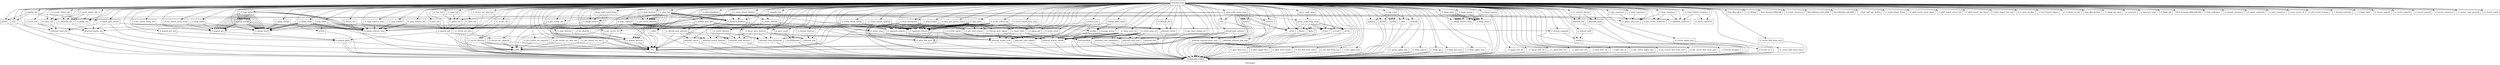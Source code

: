 digraph "Call graph" {
	label="Call graph";

	Node0x8051f3880 [shape=record,label="{external node}"];
	Node0x8051f3880 -> Node0x8051f3910;
	Node0x8051f3880 -> Node0x8051f3af0;
	Node0x8051f3880 -> Node0x8051f3a30;
	Node0x8051f3880 -> Node0x8051f3a90;
	Node0x8051f3880 -> Node0x8051f3b50;
	Node0x8051f3880 -> Node0x8051f3c70;
	Node0x8051f3880 -> Node0x8051f3cd0;
	Node0x8051f3880 -> Node0x8051f3e50;
	Node0x8051f3880 -> Node0x8051f3fd0;
	Node0x8051f3880 -> Node0x80523e090;
	Node0x8051f3880 -> Node0x80523e0f0;
	Node0x8051f3880 -> Node0x80523e210;
	Node0x8051f3880 -> Node0x80523e390;
	Node0x8051f3880 -> Node0x80523e3f0;
	Node0x8051f3880 -> Node0x80523e4b0;
	Node0x8051f3880 -> Node0x80523e510;
	Node0x8051f3880 -> Node0x80523e5d0;
	Node0x8051f3880 -> Node0x80523e6f0;
	Node0x8051f3880 -> Node0x80523e750;
	Node0x8051f3880 -> Node0x80523e7b0;
	Node0x8051f3880 -> Node0x80523e810;
	Node0x8051f3880 -> Node0x80523e870;
	Node0x8051f3880 -> Node0x80523e8d0;
	Node0x8051f3880 -> Node0x80523e930;
	Node0x8051f3880 -> Node0x80523e990;
	Node0x8051f3880 -> Node0x80523e9f0;
	Node0x8051f3880 -> Node0x80523ea50;
	Node0x8051f3880 -> Node0x80523eab0;
	Node0x8051f3880 -> Node0x80523eb10;
	Node0x8051f3880 -> Node0x80523eb70;
	Node0x8051f3880 -> Node0x80523ebd0;
	Node0x8051f3880 -> Node0x80523ec30;
	Node0x8051f3880 -> Node0x80523edb0;
	Node0x8051f3880 -> Node0x80523ec90;
	Node0x8051f3880 -> Node0x80523ecf0;
	Node0x8051f3880 -> Node0x80523ed50;
	Node0x8051f3880 -> Node0x80523ee10;
	Node0x8051f3880 -> Node0x80523ee70;
	Node0x8051f3880 -> Node0x80523ef30;
	Node0x8051f3880 -> Node0x80523f050;
	Node0x8051f3880 -> Node0x80523f1d0;
	Node0x8051f3880 -> Node0x80523f230;
	Node0x8051f3880 -> Node0x80523f290;
	Node0x8051f3880 -> Node0x80523f2f0;
	Node0x8051f3880 -> Node0x80523f3b0;
	Node0x8051f3880 -> Node0x80523f4d0;
	Node0x8051f3880 -> Node0x80523f530;
	Node0x8051f3880 -> Node0x80523f590;
	Node0x8051f3880 -> Node0x80523f5f0;
	Node0x8051f3880 -> Node0x80523f650;
	Node0x8051f3880 -> Node0x80523f6b0;
	Node0x8051f3880 -> Node0x80523f710;
	Node0x8051f3880 -> Node0x80523f770;
	Node0x8051f3880 -> Node0x80523f110;
	Node0x8051f3880 -> Node0x80523f7d0;
	Node0x8051f3880 -> Node0x80523f830;
	Node0x8051f3880 -> Node0x80523f890;
	Node0x8051f3880 -> Node0x80523f8f0;
	Node0x8051f3880 -> Node0x80523f950;
	Node0x8051f3880 -> Node0x80523f9b0;
	Node0x8051f3880 -> Node0x80523fa10;
	Node0x8051f3880 -> Node0x80523fa70;
	Node0x8051f3880 -> Node0x80523fad0;
	Node0x8051f3880 -> Node0x80523fb30;
	Node0x8051f3880 -> Node0x80523fb90;
	Node0x8051f3880 -> Node0x80523fbf0;
	Node0x8051f3880 -> Node0x80523fc50;
	Node0x8051f3880 -> Node0x80523fe90;
	Node0x8051f3880 -> Node0x80523fcb0;
	Node0x8051f3880 -> Node0x80523fd10;
	Node0x8051f3880 -> Node0x80523fd70;
	Node0x8051f3880 -> Node0x80523fdd0;
	Node0x8051f3880 -> Node0x80523fe30;
	Node0x8051f3880 -> Node0x80523ef90;
	Node0x8051f3880 -> Node0x80523f410;
	Node0x8051f3880 -> Node0x80523fef0;
	Node0x8051f3880 -> Node0x80523ff50;
	Node0x8051f3880 -> Node0x80523f470;
	Node0x8051f3880 -> Node0x80523f0b0;
	Node0x8051f3880 -> Node0x80523ffb0;
	Node0x8051f3880 -> Node0x805240010;
	Node0x8051f3880 -> Node0x805240070;
	Node0x8051f3880 -> Node0x8052400d0;
	Node0x8051f3880 -> Node0x805240130;
	Node0x8051f3880 -> Node0x805240190;
	Node0x8051f3880 -> Node0x8052401f0;
	Node0x8051f3880 -> Node0x805240250;
	Node0x8051f3880 -> Node0x8052402b0;
	Node0x8051f3880 -> Node0x805240310;
	Node0x8051f3880 -> Node0x805240370;
	Node0x8051f3880 -> Node0x8052403d0;
	Node0x8051f3880 -> Node0x805240430;
	Node0x8051f3880 -> Node0x805240490;
	Node0x8051f3880 -> Node0x8052404f0;
	Node0x8051f3880 -> Node0x805240550;
	Node0x8051f3880 -> Node0x8052405b0;
	Node0x8051f3880 -> Node0x805240610;
	Node0x8051f3880 -> Node0x805240670;
	Node0x8051f3880 -> Node0x8052406d0;
	Node0x8051f3880 -> Node0x805240730;
	Node0x8051f3880 -> Node0x805240790;
	Node0x8051f3880 -> Node0x8052407f0;
	Node0x8051f3880 -> Node0x805240850;
	Node0x8051f3880 -> Node0x8052408b0;
	Node0x8051f3880 -> Node0x805240910;
	Node0x8051f3880 -> Node0x805240af0;
	Node0x8051f3880 -> Node0x8052409d0;
	Node0x8051f3880 -> Node0x805240a30;
	Node0x8051f3880 -> Node0x805240a90;
	Node0x8051f3880 -> Node0x805240c10;
	Node0x8051f3880 -> Node0x805240c70;
	Node0x8051f3880 -> Node0x805240cd0;
	Node0x8051f3880 -> Node0x805240d30;
	Node0x8051f3880 -> Node0x805240df0;
	Node0x8051f3880 -> Node0x805240d90;
	Node0x8051f3880 -> Node0x805240b50;
	Node0x8051f3880 -> Node0x805240bb0;
	Node0x8051f3880 -> Node0x805240e50;
	Node0x8051f3880 -> Node0x805240eb0;
	Node0x8051f3880 -> Node0x805240f10;
	Node0x8051f3880 -> Node0x805240f70;
	Node0x8051f3880 -> Node0x805240fd0;
	Node0x8051f3880 -> Node0x805248030;
	Node0x8051f3880 -> Node0x805248090;
	Node0x8051f3880 -> Node0x80523e150;
	Node0x8051f3880 -> Node0x80523e630;
	Node0x8051f3880 -> Node0x8052480f0;
	Node0x8051f3880 -> Node0x8051f3f70;
	Node0x8051f3880 -> Node0x80523e270;
	Node0x8051f3880 -> Node0x805248150;
	Node0x8051f3880 -> Node0x8052481b0;
	Node0x8051f3880 -> Node0x805248210;
	Node0x8051f3880 -> Node0x805248270;
	Node0x8051f3880 -> Node0x8052482d0;
	Node0x8051f3880 -> Node0x805248330;
	Node0x8051f3880 -> Node0x805248390;
	Node0x8051f3880 -> Node0x8052483f0;
	Node0x8051f3880 -> Node0x805248450;
	Node0x8051f3880 -> Node0x8052484b0;
	Node0x8051f3880 -> Node0x8051f3eb0;
	Node0x8051f3880 -> Node0x80523e2d0;
	Node0x8051f3880 -> Node0x805248510;
	Node0x8051f3880 -> Node0x80523e1b0;
	Node0x8051f3880 -> Node0x805248570;
	Node0x8051f3880 -> Node0x80523e450;
	Node0x8051f3880 -> Node0x8052485d0;
	Node0x8051f3880 -> Node0x805248630;
	Node0x8051f3880 -> Node0x805248690;
	Node0x8051f3880 -> Node0x8052486f0;
	Node0x8051f3880 -> Node0x805248750;
	Node0x8051f3880 -> Node0x8052487b0;
	Node0x8051f3880 -> Node0x8051f3f10;
	Node0x8051f3880 -> Node0x8051f3970;
	Node0x8051f3880 -> Node0x8051f3c10;
	Node0x8051f3880 -> Node0x8051f3d30;
	Node0x8051f3880 -> Node0x8051f3df0;
	Node0x8051f3880 -> Node0x805248810;
	Node0x8051f3880 -> Node0x805248870;
	Node0x8051f3880 -> Node0x805248930;
	Node0x8051f3880 -> Node0x8052488d0;
	Node0x8051f3880 -> Node0x805248990;
	Node0x8051f3880 -> Node0x8052489f0;
	Node0x8051f3880 -> Node0x80523e570;
	Node0x8051f3880 -> Node0x805248a50;
	Node0x8051f3880 -> Node0x805248ab0;
	Node0x8051f3880 -> Node0x805248b10;
	Node0x8051f3880 -> Node0x805248b70;
	Node0x8051f3880 -> Node0x805248bd0;
	Node0x8051f3880 -> Node0x805248c30;
	Node0x8051f3880 -> Node0x805248c90;
	Node0x8051f3880 -> Node0x80523e330;
	Node0x8051f3880 -> Node0x805248cf0;
	Node0x8051f3880 -> Node0x80523e030;
	Node0x8051f3880 -> Node0x805248db0;
	Node0x8051f3880 -> Node0x805248ed0;
	Node0x8051f3880 -> Node0x805248e10;
	Node0x8051f3880 -> Node0x805248e70;
	Node0x8051f3880 -> Node0x805248d50;
	Node0x8051f3880 -> Node0x80523e690;
	Node0x8051f3880 -> Node0x8051f39d0;
	Node0x8051f3880 -> Node0x805248f30;
	Node0x8051f3880 -> Node0x8051f3bb0;
	Node0x8051f3880 -> Node0x805248f90;
	Node0x8051f3880 -> Node0x80523eed0;
	Node0x8051f3880 -> Node0x80523eff0;
	Node0x8051f3880 -> Node0x80523f350;
	Node0x8051f3880 -> Node0x805248ff0;
	Node0x8051f3880 -> Node0x80523f170;
	Node0x8051f3880 -> Node0x805249050;
	Node0x8051f3880 -> Node0x8052490b0;
	Node0x8051f3880 -> Node0x8051f3d90;
	Node0x8051f3880 -> Node0x805249110;
	Node0x8051f3880 -> Node0x805249170;
	Node0x8051f3880 -> Node0x8052491d0;
	Node0x8051f3880 -> Node0x805249230;
	Node0x8051f3880 -> Node0x805249290;
	Node0x8051f3880 -> Node0x8052492f0;
	Node0x8051f3880 -> Node0x805249410;
	Node0x8051f3880 -> Node0x805249350;
	Node0x8051f3880 -> Node0x8052493b0;
	Node0x8051f3880 -> Node0x805249470;
	Node0x8051f3880 -> Node0x8052494d0;
	Node0x8051f3880 -> Node0x805249530;
	Node0x8051f3880 -> Node0x805249590;
	Node0x8051f3880 -> Node0x8052495f0;
	Node0x8051f3880 -> Node0x805249650;
	Node0x8051f3880 -> Node0x8052496b0;
	Node0x8051f3880 -> Node0x805249710;
	Node0x8051f3910 [shape=record,label="{complib_init}"];
	Node0x8051f3910 -> Node0x8051f3970;
	Node0x8051f3910 -> Node0x8051f39d0;
	Node0x8051f3910 -> Node0x8051f3a30;
	Node0x8051f3910 -> Node0x8051f3a90;
	Node0x8051f3af0 [shape=record,label="{llvm.dbg.value}"];
	Node0x8051f3a30 [shape=record,label="{printf}"];
	Node0x8051f3a30 -> Node0x8051f38b0;
	Node0x8051f3a90 [shape=record,label="{exit}"];
	Node0x8051f3a90 -> Node0x8051f38b0;
	Node0x8051f3b50 [shape=record,label="{complib_exit}"];
	Node0x8051f3b50 -> Node0x8051f3bb0;
	Node0x8051f3b50 -> Node0x8051f3c10;
	Node0x8051f3c70 [shape=record,label="{cl_is_debug}"];
	Node0x8051f3cd0 [shape=record,label="{__cl_disp_worker}"];
	Node0x8051f3cd0 -> Node0x8051f3d30;
	Node0x8051f3cd0 -> Node0x8051f3d90;
	Node0x8051f3cd0 -> Node0x8051f3df0;
	Node0x8051f3cd0 -> Node0x8051f38b0;
	Node0x8051f3cd0 -> Node0x8051f3d30;
	Node0x8051f3cd0 -> Node0x8051f3df0;
	Node0x8051f3cd0 -> Node0x8051f38b0;
	Node0x8051f3cd0 -> Node0x8051f3d30;
	Node0x8051f3cd0 -> Node0x8051f3df0;
	Node0x8051f3cd0 -> Node0x8051f3d30;
	Node0x8051f3cd0 -> Node0x8051f3df0;
	Node0x8051f3e50 [shape=record,label="{cl_disp_construct}"];
	Node0x8051f3e50 -> Node0x8051f3eb0;
	Node0x8051f3e50 -> Node0x8051f3f10;
	Node0x8051f3e50 -> Node0x8051f3f70;
	Node0x8051f3fd0 [shape=record,label="{cl_disp_shutdown}"];
	Node0x8051f3fd0 -> Node0x80523e030;
	Node0x8051f3fd0 -> Node0x8051f3cd0;
	Node0x8051f3fd0 -> Node0x80523e090;
	Node0x80523e090 [shape=record,label="{free}"];
	Node0x80523e090 -> Node0x8051f38b0;
	Node0x80523e0f0 [shape=record,label="{cl_disp_destroy}"];
	Node0x80523e0f0 -> Node0x8051f3c10;
	Node0x80523e0f0 -> Node0x80523e150;
	Node0x80523e0f0 -> Node0x80523e1b0;
	Node0x80523e210 [shape=record,label="{cl_disp_init}"];
	Node0x80523e210 -> Node0x8051f3eb0;
	Node0x80523e210 -> Node0x8051f3f10;
	Node0x80523e210 -> Node0x8051f3f70;
	Node0x80523e210 -> Node0x8051f3970;
	Node0x80523e210 -> Node0x8051f3c10;
	Node0x80523e210 -> Node0x80523e150;
	Node0x80523e210 -> Node0x80523e1b0;
	Node0x80523e210 -> Node0x80523e270;
	Node0x80523e210 -> Node0x8051f3c10;
	Node0x80523e210 -> Node0x80523e150;
	Node0x80523e210 -> Node0x80523e1b0;
	Node0x80523e210 -> Node0x80523e2d0;
	Node0x80523e210 -> Node0x8051f3c10;
	Node0x80523e210 -> Node0x80523e150;
	Node0x80523e210 -> Node0x80523e1b0;
	Node0x80523e210 -> Node0x80523e330;
	Node0x80523e210 -> Node0x8051f3c10;
	Node0x80523e210 -> Node0x80523e150;
	Node0x80523e210 -> Node0x80523e1b0;
	Node0x80523e390 [shape=record,label="{cl_disp_register}"];
	Node0x80523e390 -> Node0x8051f3d30;
	Node0x80523e390 -> Node0x8051f3df0;
	Node0x80523e390 -> Node0x80523e3f0;
	Node0x80523e390 -> Node0x8051f3df0;
	Node0x80523e390 -> Node0x80523e450;
	Node0x80523e390 -> Node0x80523e090;
	Node0x80523e390 -> Node0x8051f3df0;
	Node0x80523e390 -> Node0x8051f3df0;
	Node0x80523ec30 [shape=record,label="{cl_event_wait_on}"];
	Node0x80523ec30 -> Node0x80523eab0;
	Node0x80523ec30 -> Node0x80523eb70;
	Node0x80523ec30 -> Node0x80523eb70;
	Node0x80523ec30 -> Node0x80523ec90;
	Node0x80523ec30 -> Node0x80523ecf0;
	Node0x80523ec30 -> Node0x80523ed50;
	Node0x80523ec30 -> Node0x80523eb70;
	Node0x80523e3f0 [shape=record,label="{malloc}"];
	Node0x80523e3f0 -> Node0x8051f38b0;
	Node0x80523e4b0 [shape=record,label="{llvm.memset.p0i8.i64}"];
	Node0x80523e510 [shape=record,label="{cl_disp_unregister}"];
	Node0x80523e510 -> Node0x8051f3d30;
	Node0x80523e510 -> Node0x80523e450;
	Node0x80523e510 -> Node0x8051f3df0;
	Node0x80523e510 -> Node0x80523e570;
	Node0x80523e510 -> Node0x8051f3d30;
	Node0x80523e510 -> Node0x80523e090;
	Node0x80523e510 -> Node0x8051f3df0;
	Node0x80523e5d0 [shape=record,label="{cl_disp_post}"];
	Node0x80523e5d0 -> Node0x8051f3d30;
	Node0x80523e5d0 -> Node0x8051f3df0;
	Node0x80523e5d0 -> Node0x8051f3df0;
	Node0x80523e5d0 -> Node0x80523e630;
	Node0x80523e5d0 -> Node0x8051f3df0;
	Node0x80523e5d0 -> Node0x8051f3d90;
	Node0x80523e5d0 -> Node0x8051f3d30;
	Node0x80523e5d0 -> Node0x8051f3df0;
	Node0x80523e5d0 -> Node0x8051f3d30;
	Node0x80523e5d0 -> Node0x8051f3df0;
	Node0x80523e5d0 -> Node0x8051f3df0;
	Node0x80523e5d0 -> Node0x80523e690;
	Node0x80523e6f0 [shape=record,label="{cl_disp_get_queue_status}"];
	Node0x80523e6f0 -> Node0x8051f3d30;
	Node0x80523e6f0 -> Node0x8051f3df0;
	Node0x80523e750 [shape=record,label="{cl_event_construct}"];
	Node0x80523e7b0 [shape=record,label="{cl_event_init}"];
	Node0x80523e7b0 -> Node0x80523e810;
	Node0x80523e7b0 -> Node0x80523e870;
	Node0x80523e810 [shape=record,label="{pthread_cond_init}"];
	Node0x80523e810 -> Node0x8051f38b0;
	Node0x80523e870 [shape=record,label="{pthread_mutex_init}"];
	Node0x80523e870 -> Node0x8051f38b0;
	Node0x80523e8d0 [shape=record,label="{cl_event_destroy}"];
	Node0x80523e8d0 -> Node0x80523e930;
	Node0x80523e8d0 -> Node0x80523e990;
	Node0x80523e8d0 -> Node0x80523e9f0;
	Node0x80523e930 [shape=record,label="{pthread_cond_broadcast}"];
	Node0x80523e930 -> Node0x8051f38b0;
	Node0x80523e990 [shape=record,label="{pthread_cond_destroy}"];
	Node0x80523e990 -> Node0x8051f38b0;
	Node0x80523e9f0 [shape=record,label="{pthread_mutex_destroy}"];
	Node0x80523e9f0 -> Node0x8051f38b0;
	Node0x80523ea50 [shape=record,label="{cl_event_signal}"];
	Node0x80523ea50 -> Node0x80523eab0;
	Node0x80523ea50 -> Node0x80523e930;
	Node0x80523ea50 -> Node0x80523eb10;
	Node0x80523ea50 -> Node0x80523eb70;
	Node0x80523eab0 [shape=record,label="{pthread_mutex_lock}"];
	Node0x80523eab0 -> Node0x8051f38b0;
	Node0x80523eb10 [shape=record,label="{pthread_cond_signal}"];
	Node0x80523eb10 -> Node0x8051f38b0;
	Node0x80523eb70 [shape=record,label="{pthread_mutex_unlock}"];
	Node0x80523eb70 -> Node0x8051f38b0;
	Node0x80523ebd0 [shape=record,label="{cl_event_reset}"];
	Node0x80523ebd0 -> Node0x80523eab0;
	Node0x80523ebd0 -> Node0x80523eb70;
	Node0x80523edb0 [shape=record,label="{llvm.lifetime.start.p0i8}"];
	Node0x80523ec90 [shape=record,label="{pthread_cond_wait}"];
	Node0x80523ec90 -> Node0x8051f38b0;
	Node0x80523ecf0 [shape=record,label="{gettimeofday}"];
	Node0x80523ecf0 -> Node0x8051f38b0;
	Node0x80523ed50 [shape=record,label="{pthread_cond_timedwait}"];
	Node0x80523ed50 -> Node0x8051f38b0;
	Node0x80523ee10 [shape=record,label="{llvm.lifetime.end.p0i8}"];
	Node0x80523ee70 [shape=record,label="{cl_event_wheel_construct}"];
	Node0x80523ee70 -> Node0x8051f3f10;
	Node0x80523ee70 -> Node0x80523eed0;
	Node0x80523ef30 [shape=record,label="{cl_event_wheel_init}"];
	Node0x80523ef30 -> Node0x8051f3970;
	Node0x80523ef30 -> Node0x80523ef90;
	Node0x80523ef30 -> Node0x80523eff0;
	Node0x80523f050 [shape=record,label="{__cl_event_wheel_callback}"];
	Node0x80523f050 -> Node0x8051f3d90;
	Node0x80523f050 -> Node0x8051f3d30;
	Node0x80523f050 -> Node0x8051f3d30;
	Node0x80523f050 -> Node0x8051f38b0;
	Node0x80523f050 -> Node0x80523f0b0;
	Node0x80523f050 -> Node0x80523e090;
	Node0x80523f050 -> Node0x80523f110;
	Node0x80523f050 -> Node0x80523f170;
	Node0x80523f050 -> Node0x8051f3df0;
	Node0x80523f050 -> Node0x8051f3df0;
	Node0x80523f1d0 [shape=record,label="{__event_will_age_before}"];
	Node0x80523f230 [shape=record,label="{cl_event_wheel_init_ex}"];
	Node0x80523f230 -> Node0x8051f3970;
	Node0x80523f230 -> Node0x80523ef90;
	Node0x80523f230 -> Node0x80523eff0;
	Node0x80523f290 [shape=record,label="{cl_event_wheel_dump}"];
	Node0x80523f2f0 [shape=record,label="{cl_event_wheel_destroy}"];
	Node0x80523f2f0 -> Node0x8051f3d30;
	Node0x80523f2f0 -> Node0x80523f0b0;
	Node0x80523f2f0 -> Node0x80523e090;
	Node0x80523f2f0 -> Node0x80523f0b0;
	Node0x80523f2f0 -> Node0x80523e090;
	Node0x80523f2f0 -> Node0x80523f350;
	Node0x80523f2f0 -> Node0x8051f3df0;
	Node0x80523f2f0 -> Node0x8051f3c10;
	Node0x80523f3b0 [shape=record,label="{cl_event_wheel_reg}"];
	Node0x80523f3b0 -> Node0x8051f3d30;
	Node0x80523f3b0 -> Node0x80523f410;
	Node0x80523f3b0 -> Node0x80523f0b0;
	Node0x80523f3b0 -> Node0x80523e3f0;
	Node0x80523f3b0 -> Node0x8051f3d90;
	Node0x80523f3b0 -> Node0x80523f170;
	Node0x80523f3b0 -> Node0x80523f110;
	Node0x80523f3b0 -> Node0x80523f470;
	Node0x80523f3b0 -> Node0x8051f3df0;
	Node0x80523f4d0 [shape=record,label="{cl_event_wheel_unreg}"];
	Node0x80523f4d0 -> Node0x8051f3d30;
	Node0x80523f4d0 -> Node0x80523f410;
	Node0x80523f4d0 -> Node0x80523f0b0;
	Node0x80523f4d0 -> Node0x80523e090;
	Node0x80523f4d0 -> Node0x8051f3df0;
	Node0x80523f530 [shape=record,label="{cl_event_wheel_num_regs}"];
	Node0x80523f530 -> Node0x8051f3d30;
	Node0x80523f530 -> Node0x80523f410;
	Node0x80523f530 -> Node0x8051f3df0;
	Node0x80523f590 [shape=record,label="{cl_qlist_insert_array_head}"];
	Node0x80523f5f0 [shape=record,label="{cl_qlist_insert_array_tail}"];
	Node0x80523f650 [shape=record,label="{cl_qlist_insert_list_head}"];
	Node0x80523f6b0 [shape=record,label="{cl_qlist_insert_list_tail}"];
	Node0x80523f710 [shape=record,label="{cl_is_item_in_qlist}"];
	Node0x80523f770 [shape=record,label="{cl_qlist_find_next}"];
	Node0x80523f770 -> Node0x8051f38b0;
	Node0x80523f110 [shape=record,label="{cl_qlist_find_prev}"];
	Node0x80523f110 -> Node0x8051f38b0;
	Node0x80523f7d0 [shape=record,label="{cl_qlist_apply_func}"];
	Node0x80523f7d0 -> Node0x8051f38b0;
	Node0x80523f830 [shape=record,label="{cl_qlist_move_items}"];
	Node0x80523f830 -> Node0x8051f38b0;
	Node0x80523f890 [shape=record,label="{cl_list_construct}"];
	Node0x80523f890 -> Node0x8051f3f70;
	Node0x80523f8f0 [shape=record,label="{cl_list_init}"];
	Node0x80523f8f0 -> Node0x80523e270;
	Node0x80523f950 [shape=record,label="{cl_list_destroy}"];
	Node0x80523f950 -> Node0x80523e150;
	Node0x80523f9b0 [shape=record,label="{cl_list_remove_object}"];
	Node0x80523fa10 [shape=record,label="{cl_is_object_in_list}"];
	Node0x80523fa70 [shape=record,label="{cl_list_insert_array_head}"];
	Node0x80523fa70 -> Node0x80523e630;
	Node0x80523fad0 [shape=record,label="{cl_list_insert_array_tail}"];
	Node0x80523fad0 -> Node0x80523e630;
	Node0x80523fb30 [shape=record,label="{cl_list_find_from_head}"];
	Node0x80523fb30 -> Node0x8051f38b0;
	Node0x80523fb90 [shape=record,label="{cl_list_find_from_tail}"];
	Node0x80523fb90 -> Node0x8051f38b0;
	Node0x80523fbf0 [shape=record,label="{cl_list_apply_func}"];
	Node0x80523fbf0 -> Node0x8051f38b0;
	Node0x80523fc50 [shape=record,label="{cl_log_event}"];
	Node0x80523fc50 -> Node0x80523fcb0;
	Node0x80523fc50 -> Node0x80523fd10;
	Node0x80523fc50 -> Node0x80523fd70;
	Node0x80523fc50 -> Node0x80523fdd0;
	Node0x80523fc50 -> Node0x80523fd70;
	Node0x80523fc50 -> Node0x80523fd70;
	Node0x80523fc50 -> Node0x80523fe30;
	Node0x80523fe90 [shape=record,label="{llvm.dbg.declare}"];
	Node0x80523fcb0 [shape=record,label="{openlog}"];
	Node0x80523fcb0 -> Node0x8051f38b0;
	Node0x80523fd10 [shape=record,label="{sprintf}"];
	Node0x80523fd10 -> Node0x8051f38b0;
	Node0x80523fd70 [shape=record,label="{syslog}"];
	Node0x80523fd70 -> Node0x8051f38b0;
	Node0x80523fdd0 [shape=record,label="{puts}"];
	Node0x80523fdd0 -> Node0x8051f38b0;
	Node0x80523fe30 [shape=record,label="{closelog}"];
	Node0x80523fe30 -> Node0x8051f38b0;
	Node0x80523ef90 [shape=record,label="{cl_qmap_init}"];
	Node0x80523f410 [shape=record,label="{cl_qmap_get}"];
	Node0x80523fef0 [shape=record,label="{cl_qmap_get_next}"];
	Node0x80523ff50 [shape=record,label="{cl_qmap_apply_func}"];
	Node0x80523ff50 -> Node0x8051f38b0;
	Node0x80523f470 [shape=record,label="{cl_qmap_insert}"];
	Node0x80523f0b0 [shape=record,label="{cl_qmap_remove_item}"];
	Node0x80523ffb0 [shape=record,label="{cl_qmap_remove}"];
	Node0x80523ffb0 -> Node0x80523f0b0;
	Node0x805240010 [shape=record,label="{cl_qmap_merge}"];
	Node0x805240010 -> Node0x80523f0b0;
	Node0x805240010 -> Node0x80523f470;
	Node0x805240010 -> Node0x80523f470;
	Node0x805240070 [shape=record,label="{cl_qmap_delta}"];
	Node0x805240070 -> Node0x80523f0b0;
	Node0x805240070 -> Node0x80523f470;
	Node0x805240070 -> Node0x80523f0b0;
	Node0x805240070 -> Node0x80523f470;
	Node0x805240070 -> Node0x80523f0b0;
	Node0x805240070 -> Node0x80523f470;
	Node0x805240070 -> Node0x80523f0b0;
	Node0x805240070 -> Node0x80523f470;
	Node0x8052400d0 [shape=record,label="{cl_map_construct}"];
	Node0x8052400d0 -> Node0x8051f3f70;
	Node0x805240130 [shape=record,label="{cl_map_init}"];
	Node0x805240130 -> Node0x80523e270;
	Node0x805240190 [shape=record,label="{cl_map_destroy}"];
	Node0x805240190 -> Node0x80523e150;
	Node0x8052401f0 [shape=record,label="{cl_map_insert}"];
	Node0x8052401f0 -> Node0x80523e630;
	Node0x8052401f0 -> Node0x80523f470;
	Node0x805240250 [shape=record,label="{cl_map_get}"];
	Node0x8052402b0 [shape=record,label="{cl_map_get_next}"];
	Node0x805240310 [shape=record,label="{cl_map_remove_item}"];
	Node0x805240310 -> Node0x80523f0b0;
	Node0x805240370 [shape=record,label="{cl_map_remove}"];
	Node0x805240370 -> Node0x80523f0b0;
	Node0x805240370 -> Node0x80523f0b0;
	Node0x8052403d0 [shape=record,label="{cl_map_remove_all}"];
	Node0x8052403d0 -> Node0x80523f0b0;
	Node0x8052403d0 -> Node0x80523f0b0;
	Node0x805240430 [shape=record,label="{cl_map_merge}"];
	Node0x805240430 -> Node0x80523f0b0;
	Node0x805240430 -> Node0x80523e630;
	Node0x805240430 -> Node0x80523f470;
	Node0x805240430 -> Node0x80523e630;
	Node0x805240430 -> Node0x80523f470;
	Node0x805240490 [shape=record,label="{cl_map_delta}"];
	Node0x805240490 -> Node0x80523f0b0;
	Node0x805240490 -> Node0x80523e630;
	Node0x805240490 -> Node0x80523f470;
	Node0x805240490 -> Node0x80523e630;
	Node0x805240490 -> Node0x80523f470;
	Node0x805240490 -> Node0x805240430;
	Node0x805240490 -> Node0x805240430;
	Node0x805240490 -> Node0x80523f0b0;
	Node0x805240490 -> Node0x80523e630;
	Node0x805240490 -> Node0x80523f470;
	Node0x805240490 -> Node0x80523e630;
	Node0x805240490 -> Node0x80523f470;
	Node0x805240490 -> Node0x805240430;
	Node0x805240490 -> Node0x805240430;
	Node0x805240490 -> Node0x80523f0b0;
	Node0x805240490 -> Node0x80523e630;
	Node0x805240490 -> Node0x80523f470;
	Node0x805240490 -> Node0x80523e630;
	Node0x805240490 -> Node0x80523f470;
	Node0x805240490 -> Node0x805240430;
	Node0x805240490 -> Node0x805240430;
	Node0x805240490 -> Node0x80523f0b0;
	Node0x805240490 -> Node0x80523e630;
	Node0x805240490 -> Node0x80523f470;
	Node0x805240490 -> Node0x80523e630;
	Node0x805240490 -> Node0x80523f470;
	Node0x805240490 -> Node0x805240430;
	Node0x805240490 -> Node0x805240430;
	Node0x8052404f0 [shape=record,label="{cl_fmap_init}"];
	Node0x805240550 [shape=record,label="{cl_fmap_match}"];
	Node0x805240550 -> Node0x8051f38b0;
	Node0x805240550 -> Node0x8051f38b0;
	Node0x8052405b0 [shape=record,label="{cl_fmap_get}"];
	Node0x8052405b0 -> Node0x8051f38b0;
	Node0x8052405b0 -> Node0x8051f38b0;
	Node0x805240610 [shape=record,label="{cl_fmap_get_next}"];
	Node0x805240610 -> Node0x8051f38b0;
	Node0x805240670 [shape=record,label="{cl_fmap_apply_func}"];
	Node0x805240670 -> Node0x8051f38b0;
	Node0x8052406d0 [shape=record,label="{cl_fmap_insert}"];
	Node0x8052406d0 -> Node0x8051f38b0;
	Node0x805240730 [shape=record,label="{cl_fmap_remove_item}"];
	Node0x805240790 [shape=record,label="{cl_fmap_remove}"];
	Node0x805240790 -> Node0x8051f38b0;
	Node0x805240790 -> Node0x8051f38b0;
	Node0x805240790 -> Node0x805240730;
	Node0x8052407f0 [shape=record,label="{cl_fmap_merge}"];
	Node0x8052407f0 -> Node0x805240730;
	Node0x8052407f0 -> Node0x8052406d0;
	Node0x8052407f0 -> Node0x8052406d0;
	Node0x805240850 [shape=record,label="{cl_fmap_delta}"];
	Node0x805240850 -> Node0x8051f38b0;
	Node0x805240850 -> Node0x805240730;
	Node0x805240850 -> Node0x8052406d0;
	Node0x805240850 -> Node0x805240730;
	Node0x805240850 -> Node0x8052406d0;
	Node0x805240850 -> Node0x805240730;
	Node0x805240850 -> Node0x8052406d0;
	Node0x805240850 -> Node0x805240730;
	Node0x805240850 -> Node0x8052406d0;
	Node0x8052408b0 [shape=record,label="{open_node_name_map}"];
	Node0x8052408b0 -> Node0x805240910;
	Node0x8052408b0 -> Node0x80523e3f0;
	Node0x8052408b0 -> Node0x80523ef90;
	Node0x8052408b0 -> Node0x805240970;
	Node0x8052408b0 -> Node0x8052409d0;
	Node0x8052408b0 -> Node0x805240a30;
	Node0x8052408b0 -> Node0x805240a30;
	Node0x8052408b0 -> Node0x8052409d0;
	Node0x8052408b0 -> Node0x805240a90;
	Node0x8052408b0 -> Node0x805240a30;
	Node0x8052408b0 -> Node0x80523ffb0;
	Node0x8052408b0 -> Node0x80523e090;
	Node0x8052408b0 -> Node0x80523e090;
	Node0x8052408b0 -> Node0x80523e090;
	Node0x805240910 [shape=record,label="{stat}"];
	Node0x805240910 -> Node0x8051f38b0;
	Node0x805240af0 [shape=record,label="{map_name}"];
	Node0x805240af0 -> Node0x805240b50;
	Node0x805240af0 -> Node0x80523e3f0;
	Node0x805240af0 -> Node0x805240bb0;
	Node0x805240af0 -> Node0x80523f470;
	Node0x805240970 [shape=record,label="{parse_node_map_wrap}"];
	Node0x805240970 -> Node0x805240c10;
	Node0x805240970 -> Node0x805240c70;
	Node0x805240970 -> Node0x805240cd0;
	Node0x805240970 -> Node0x805240d30;
	Node0x805240970 -> Node0x8052409d0;
	Node0x805240970 -> Node0x805240d90;
	Node0x805240970 -> Node0x805240d90;
	Node0x805240970 -> Node0x8051f38b0;
	Node0x805240970 -> Node0x805240d30;
	Node0x805240970 -> Node0x805240c70;
	Node0x805240970 -> Node0x805240d30;
	Node0x8052409d0 [shape=record,label="{__error}"];
	Node0x8052409d0 -> Node0x8051f38b0;
	Node0x805240a30 [shape=record,label="{fprintf}"];
	Node0x805240a30 -> Node0x8051f38b0;
	Node0x805240a90 [shape=record,label="{strerror}"];
	Node0x805240a90 -> Node0x8051f38b0;
	Node0x805240c10 [shape=record,label="{fopen}"];
	Node0x805240c10 -> Node0x8051f38b0;
	Node0x805240c70 [shape=record,label="{fgets}"];
	Node0x805240c70 -> Node0x8051f38b0;
	Node0x805240cd0 [shape=record,label="{strtoull}"];
	Node0x805240cd0 -> Node0x8051f38b0;
	Node0x805240d30 [shape=record,label="{fclose}"];
	Node0x805240d30 -> Node0x8051f38b0;
	Node0x805240df0 [shape=record,label="{llvm.memcpy.p0i8.p0i8.i64}"];
	Node0x805240d90 [shape=record,label="{strchr}"];
	Node0x805240d90 -> Node0x8051f38b0;
	Node0x805240b50 [shape=record,label="{strtok}"];
	Node0x805240b50 -> Node0x8051f38b0;
	Node0x805240bb0 [shape=record,label="{strdup}"];
	Node0x805240bb0 -> Node0x8051f38b0;
	Node0x805240e50 [shape=record,label="{close_node_name_map}"];
	Node0x805240e50 -> Node0x80523ffb0;
	Node0x805240e50 -> Node0x80523e090;
	Node0x805240e50 -> Node0x80523e090;
	Node0x805240e50 -> Node0x80523e090;
	Node0x805240eb0 [shape=record,label="{remap_node_name}"];
	Node0x805240eb0 -> Node0x80523f410;
	Node0x805240eb0 -> Node0x805240bb0;
	Node0x805240eb0 -> Node0x805240bb0;
	Node0x805240f10 [shape=record,label="{clean_nodedesc}"];
	Node0x805240f70 [shape=record,label="{parse_node_map}"];
	Node0x805240f70 -> Node0x805240970;
	Node0x805240fd0 [shape=record,label="{cl_qcpool_construct}"];
	Node0x805248030 [shape=record,label="{cl_qcpool_init}"];
	Node0x805248030 -> Node0x80523e3f0;
	Node0x805248030 -> Node0x805248090;
	Node0x805248030 -> Node0x80523e150;
	Node0x805248090 [shape=record,label="{cl_qcpool_grow}"];
	Node0x805248090 -> Node0x80523e3f0;
	Node0x805248090 -> Node0x8051f38b0;
	Node0x805248090 -> Node0x8051f38b0;
	Node0x80523e150 [shape=record,label="{cl_qcpool_destroy}"];
	Node0x80523e150 -> Node0x8051f38b0;
	Node0x80523e150 -> Node0x80523e090;
	Node0x80523e150 -> Node0x80523e090;
	Node0x80523e630 [shape=record,label="{cl_qcpool_get}"];
	Node0x80523e630 -> Node0x805248090;
	Node0x8052480f0 [shape=record,label="{cl_qcpool_get_tail}"];
	Node0x8052480f0 -> Node0x805248090;
	Node0x8051f3f70 [shape=record,label="{cl_qpool_construct}"];
	Node0x80523e270 [shape=record,label="{cl_qpool_init}"];
	Node0x80523e270 -> Node0x805248030;
	Node0x805248150 [shape=record,label="{__cl_qpool_init_cb}"];
	Node0x805248150 -> Node0x8051f38b0;
	Node0x8052481b0 [shape=record,label="{__cl_qpool_dtor_cb}"];
	Node0x8052481b0 -> Node0x8051f38b0;
	Node0x805248210 [shape=record,label="{cl_cpool_construct}"];
	Node0x805248270 [shape=record,label="{cl_cpool_init}"];
	Node0x805248270 -> Node0x805248030;
	Node0x8052482d0 [shape=record,label="{__cl_cpool_dtor_cb}"];
	Node0x8052482d0 -> Node0x8051f38b0;
	Node0x805248330 [shape=record,label="{__cl_cpool_init_cb}"];
	Node0x805248330 -> Node0x8051f38b0;
	Node0x805248390 [shape=record,label="{cl_pool_construct}"];
	Node0x8052483f0 [shape=record,label="{cl_pool_init}"];
	Node0x8052483f0 -> Node0x805248030;
	Node0x805248450 [shape=record,label="{__cl_pool_dtor_cb}"];
	Node0x805248450 -> Node0x8051f38b0;
	Node0x8052484b0 [shape=record,label="{__cl_pool_init_cb}"];
	Node0x8052484b0 -> Node0x8051f38b0;
	Node0x8051f3eb0 [shape=record,label="{cl_ptr_vector_construct}"];
	Node0x80523e2d0 [shape=record,label="{cl_ptr_vector_init}"];
	Node0x80523e2d0 -> Node0x80523e3f0;
	Node0x805248510 [shape=record,label="{cl_ptr_vector_set_size}"];
	Node0x805248510 -> Node0x80523e3f0;
	Node0x805248510 -> Node0x80523e090;
	Node0x80523e1b0 [shape=record,label="{cl_ptr_vector_destroy}"];
	Node0x80523e1b0 -> Node0x80523e090;
	Node0x805248570 [shape=record,label="{cl_ptr_vector_at}"];
	Node0x80523e450 [shape=record,label="{cl_ptr_vector_set}"];
	Node0x80523e450 -> Node0x80523e3f0;
	Node0x80523e450 -> Node0x80523e090;
	Node0x8052485d0 [shape=record,label="{cl_ptr_vector_remove}"];
	Node0x805248630 [shape=record,label="{cl_ptr_vector_set_capacity}"];
	Node0x805248630 -> Node0x80523e3f0;
	Node0x805248630 -> Node0x80523e090;
	Node0x805248690 [shape=record,label="{cl_ptr_vector_set_min_size}"];
	Node0x805248690 -> Node0x80523e3f0;
	Node0x805248690 -> Node0x80523e090;
	Node0x8052486f0 [shape=record,label="{cl_ptr_vector_apply_func}"];
	Node0x8052486f0 -> Node0x8051f38b0;
	Node0x805248750 [shape=record,label="{cl_ptr_vector_find_from_start}"];
	Node0x805248750 -> Node0x8051f38b0;
	Node0x8052487b0 [shape=record,label="{cl_ptr_vector_find_from_end}"];
	Node0x8052487b0 -> Node0x8051f38b0;
	Node0x8051f3f10 [shape=record,label="{cl_spinlock_construct}"];
	Node0x8051f3970 [shape=record,label="{cl_spinlock_init}"];
	Node0x8051f3970 -> Node0x80523e870;
	Node0x8051f3c10 [shape=record,label="{cl_spinlock_destroy}"];
	Node0x8051f3c10 -> Node0x80523eab0;
	Node0x8051f3c10 -> Node0x80523eb70;
	Node0x8051f3c10 -> Node0x80523e9f0;
	Node0x8051f3d30 [shape=record,label="{cl_spinlock_acquire}"];
	Node0x8051f3d30 -> Node0x80523eab0;
	Node0x8051f3df0 [shape=record,label="{cl_spinlock_release}"];
	Node0x8051f3df0 -> Node0x80523eb70;
	Node0x805248810 [shape=record,label="{cl_thread_construct}"];
	Node0x805248870 [shape=record,label="{cl_thread_init}"];
	Node0x805248870 -> Node0x8052488d0;
	Node0x805248930 [shape=record,label="{__cl_thread_wrapper}"];
	Node0x805248930 -> Node0x8051f38b0;
	Node0x8052488d0 [shape=record,label="{pthread_create}"];
	Node0x8052488d0 -> Node0x8051f38b0;
	Node0x805248990 [shape=record,label="{cl_thread_destroy}"];
	Node0x805248990 -> Node0x8052489f0;
	Node0x8052489f0 [shape=record,label="{pthread_join}"];
	Node0x8052489f0 -> Node0x8051f38b0;
	Node0x80523e570 [shape=record,label="{cl_thread_suspend}"];
	Node0x80523e570 -> Node0x805248a50;
	Node0x805248a50 [shape=record,label="{usleep}"];
	Node0x805248a50 -> Node0x8051f38b0;
	Node0x805248ab0 [shape=record,label="{cl_thread_stall}"];
	Node0x805248ab0 -> Node0x805248a50;
	Node0x805248b10 [shape=record,label="{cl_proc_count}"];
	Node0x805248b10 -> Node0x805248b70;
	Node0x805248b70 [shape=record,label="{sysctlbyname}"];
	Node0x805248b70 -> Node0x8051f38b0;
	Node0x805248bd0 [shape=record,label="{cl_is_current_thread}"];
	Node0x805248bd0 -> Node0x805248c30;
	Node0x805248bd0 -> Node0x805248c90;
	Node0x805248c30 [shape=record,label="{pthread_self}"];
	Node0x805248c30 -> Node0x8051f38b0;
	Node0x805248c90 [shape=record,label="{pthread_equal}"];
	Node0x805248c90 -> Node0x8051f38b0;
	Node0x80523e330 [shape=record,label="{cl_thread_pool_init}"];
	Node0x80523e330 -> Node0x805248b10;
	Node0x80523e330 -> Node0x80523e870;
	Node0x80523e330 -> Node0x80523e810;
	Node0x80523e330 -> Node0x805248cf0;
	Node0x80523e330 -> Node0x80523e030;
	Node0x80523e330 -> Node0x8052488d0;
	Node0x80523e330 -> Node0x8052488d0;
	Node0x80523e330 -> Node0x80523e030;
	Node0x805248cf0 [shape=record,label="{calloc}"];
	Node0x805248cf0 -> Node0x8051f38b0;
	Node0x80523e030 [shape=record,label="{cl_thread_pool_destroy}"];
	Node0x80523e030 -> Node0x805248d50;
	Node0x80523e030 -> Node0x8052489f0;
	Node0x80523e030 -> Node0x80523e090;
	Node0x80523e030 -> Node0x80523e990;
	Node0x80523e030 -> Node0x80523e9f0;
	Node0x805248db0 [shape=record,label="{thread_pool_routine}"];
	Node0x805248db0 -> Node0x80523eab0;
	Node0x805248db0 -> Node0x805248e10;
	Node0x805248db0 -> Node0x80523ec90;
	Node0x805248db0 -> Node0x805248e70;
	Node0x805248db0 -> Node0x8051f38b0;
	Node0x805248ed0 [shape=record,label="{cleanup_mutex}"];
	Node0x805248ed0 -> Node0x80523eb70;
	Node0x805248e10 [shape=record,label="{__pthread_cleanup_push_imp}"];
	Node0x805248e10 -> Node0x8051f38b0;
	Node0x805248e70 [shape=record,label="{__pthread_cleanup_pop_imp}"];
	Node0x805248e70 -> Node0x8051f38b0;
	Node0x805248d50 [shape=record,label="{pthread_cancel}"];
	Node0x805248d50 -> Node0x8051f38b0;
	Node0x80523e690 [shape=record,label="{cl_thread_pool_signal}"];
	Node0x80523e690 -> Node0x80523eab0;
	Node0x80523e690 -> Node0x80523eb10;
	Node0x80523e690 -> Node0x80523eb70;
	Node0x8051f39d0 [shape=record,label="{__cl_timer_prov_create}"];
	Node0x8051f39d0 -> Node0x80523e3f0;
	Node0x8051f39d0 -> Node0x80523e870;
	Node0x8051f39d0 -> Node0x80523e810;
	Node0x8051f39d0 -> Node0x8052488d0;
	Node0x8051f39d0 -> Node0x8051f3bb0;
	Node0x805248f30 [shape=record,label="{__cl_timer_prov_cb}"];
	Node0x805248f30 -> Node0x80523eab0;
	Node0x805248f30 -> Node0x80523ec90;
	Node0x805248f30 -> Node0x80523ed50;
	Node0x805248f30 -> Node0x80523eb70;
	Node0x805248f30 -> Node0x8051f38b0;
	Node0x805248f30 -> Node0x80523eab0;
	Node0x805248f30 -> Node0x80523eb10;
	Node0x805248f30 -> Node0x80523eb70;
	Node0x805248f30 -> Node0x805248f90;
	Node0x8051f3bb0 [shape=record,label="{__cl_timer_prov_destroy}"];
	Node0x8051f3bb0 -> Node0x80523eab0;
	Node0x8051f3bb0 -> Node0x80523e930;
	Node0x8051f3bb0 -> Node0x80523eb70;
	Node0x8051f3bb0 -> Node0x8052489f0;
	Node0x8051f3bb0 -> Node0x80523e9f0;
	Node0x8051f3bb0 -> Node0x80523e990;
	Node0x8051f3bb0 -> Node0x80523e090;
	Node0x805248f90 [shape=record,label="{pthread_exit}"];
	Node0x805248f90 -> Node0x8051f38b0;
	Node0x80523eed0 [shape=record,label="{cl_timer_construct}"];
	Node0x80523eff0 [shape=record,label="{cl_timer_init}"];
	Node0x80523eff0 -> Node0x80523e810;
	Node0x80523f350 [shape=record,label="{cl_timer_destroy}"];
	Node0x80523f350 -> Node0x805248ff0;
	Node0x80523f350 -> Node0x80523e930;
	Node0x80523f350 -> Node0x80523e990;
	Node0x805248ff0 [shape=record,label="{cl_timer_stop}"];
	Node0x805248ff0 -> Node0x80523eab0;
	Node0x805248ff0 -> Node0x80523ec90;
	Node0x805248ff0 -> Node0x80523eb10;
	Node0x805248ff0 -> Node0x80523eb70;
	Node0x80523f170 [shape=record,label="{cl_timer_start}"];
	Node0x80523f170 -> Node0x80523eab0;
	Node0x80523f170 -> Node0x80523eb10;
	Node0x80523f170 -> Node0x80523ecf0;
	Node0x80523f170 -> Node0x80523f110;
	Node0x80523f170 -> Node0x80523eb70;
	Node0x805249050 [shape=record,label="{__cl_timer_find}"];
	Node0x8052490b0 [shape=record,label="{cl_timer_trim}"];
	Node0x8052490b0 -> Node0x80523eab0;
	Node0x8052490b0 -> Node0x80523ecf0;
	Node0x8052490b0 -> Node0x80523eb70;
	Node0x8052490b0 -> Node0x80523eb70;
	Node0x8052490b0 -> Node0x80523f170;
	Node0x8051f3d90 [shape=record,label="{cl_get_time_stamp}"];
	Node0x8051f3d90 -> Node0x80523ecf0;
	Node0x805249110 [shape=record,label="{cl_get_time_stamp_sec}"];
	Node0x805249110 -> Node0x80523ecf0;
	Node0x805249170 [shape=record,label="{cl_vector_copy16}"];
	Node0x8052491d0 [shape=record,label="{cl_vector_copy32}"];
	Node0x805249230 [shape=record,label="{cl_vector_copy64}"];
	Node0x805249290 [shape=record,label="{cl_vector_construct}"];
	Node0x8052492f0 [shape=record,label="{cl_vector_init}"];
	Node0x8052492f0 -> Node0x805249350;
	Node0x8052492f0 -> Node0x8052493b0;
	Node0x805249410 [shape=record,label="{cl_vector_copy_general}"];
	Node0x805249350 [shape=record,label="{cl_vector_set_size}"];
	Node0x805249350 -> Node0x805249470;
	Node0x805249350 -> Node0x8051f38b0;
	Node0x805249350 -> Node0x8051f38b0;
	Node0x805249350 -> Node0x8051f38b0;
	Node0x805249350 -> Node0x8051f38b0;
	Node0x805249350 -> Node0x8051f38b0;
	Node0x8052493b0 [shape=record,label="{cl_vector_destroy}"];
	Node0x8052493b0 -> Node0x8051f38b0;
	Node0x8052493b0 -> Node0x8051f38b0;
	Node0x8052493b0 -> Node0x80523e090;
	Node0x8052493b0 -> Node0x80523e090;
	Node0x805249470 [shape=record,label="{cl_vector_set_capacity}"];
	Node0x805249470 -> Node0x80523e3f0;
	Node0x805249470 -> Node0x80523e090;
	Node0x805249470 -> Node0x80523e3f0;
	Node0x8052494d0 [shape=record,label="{cl_vector_copy8}"];
	Node0x805249530 [shape=record,label="{cl_vector_at}"];
	Node0x805249530 -> Node0x8051f38b0;
	Node0x805249590 [shape=record,label="{cl_vector_set}"];
	Node0x805249590 -> Node0x805249350;
	Node0x805249590 -> Node0x8051f38b0;
	Node0x8052495f0 [shape=record,label="{cl_vector_set_min_size}"];
	Node0x8052495f0 -> Node0x805249350;
	Node0x805249650 [shape=record,label="{cl_vector_apply_func}"];
	Node0x805249650 -> Node0x8051f38b0;
	Node0x8052496b0 [shape=record,label="{cl_vector_find_from_start}"];
	Node0x8052496b0 -> Node0x8051f38b0;
	Node0x805249710 [shape=record,label="{cl_vector_find_from_end}"];
	Node0x805249710 -> Node0x8051f38b0;
}
